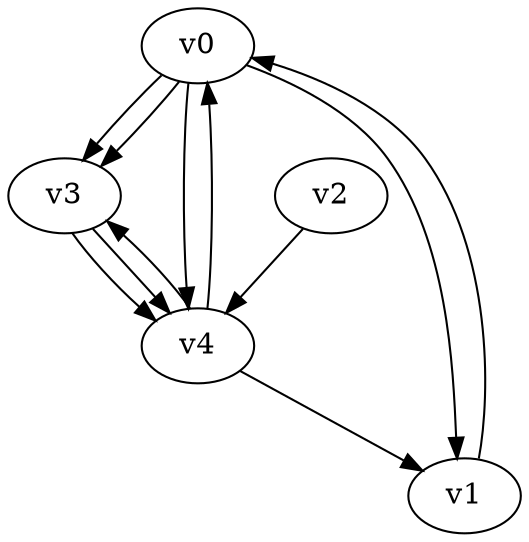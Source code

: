 digraph G { 
v0 -> v3 -> v4;
v0 -> v3 -> v4;
v0 -> v4 -> v3;
v2 -> v4;
v4 -> v0 -> v1;
v4 -> v1 -> v0;
}
